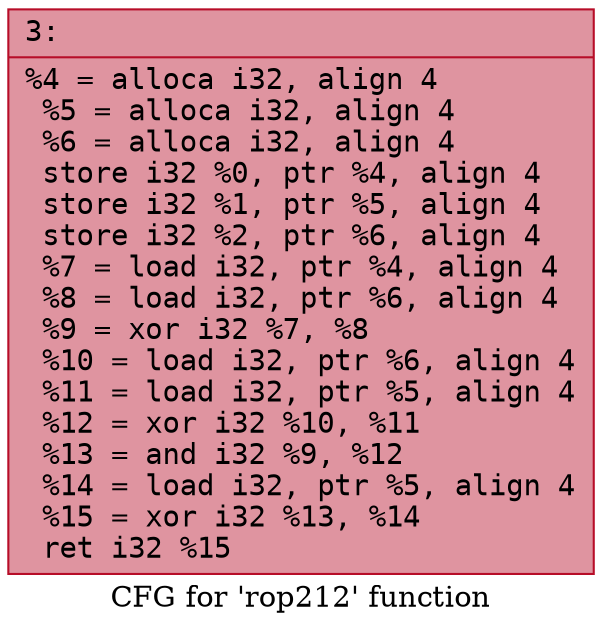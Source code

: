 digraph "CFG for 'rop212' function" {
	label="CFG for 'rop212' function";

	Node0x6000015c2120 [shape=record,color="#b70d28ff", style=filled, fillcolor="#b70d2870" fontname="Courier",label="{3:\l|  %4 = alloca i32, align 4\l  %5 = alloca i32, align 4\l  %6 = alloca i32, align 4\l  store i32 %0, ptr %4, align 4\l  store i32 %1, ptr %5, align 4\l  store i32 %2, ptr %6, align 4\l  %7 = load i32, ptr %4, align 4\l  %8 = load i32, ptr %6, align 4\l  %9 = xor i32 %7, %8\l  %10 = load i32, ptr %6, align 4\l  %11 = load i32, ptr %5, align 4\l  %12 = xor i32 %10, %11\l  %13 = and i32 %9, %12\l  %14 = load i32, ptr %5, align 4\l  %15 = xor i32 %13, %14\l  ret i32 %15\l}"];
}
